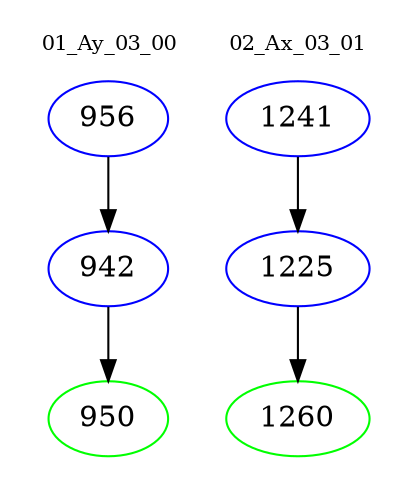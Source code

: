 digraph{
subgraph cluster_0 {
color = white
label = "01_Ay_03_00";
fontsize=10;
T0_956 [label="956", color="blue"]
T0_956 -> T0_942 [color="black"]
T0_942 [label="942", color="blue"]
T0_942 -> T0_950 [color="black"]
T0_950 [label="950", color="green"]
}
subgraph cluster_1 {
color = white
label = "02_Ax_03_01";
fontsize=10;
T1_1241 [label="1241", color="blue"]
T1_1241 -> T1_1225 [color="black"]
T1_1225 [label="1225", color="blue"]
T1_1225 -> T1_1260 [color="black"]
T1_1260 [label="1260", color="green"]
}
}
